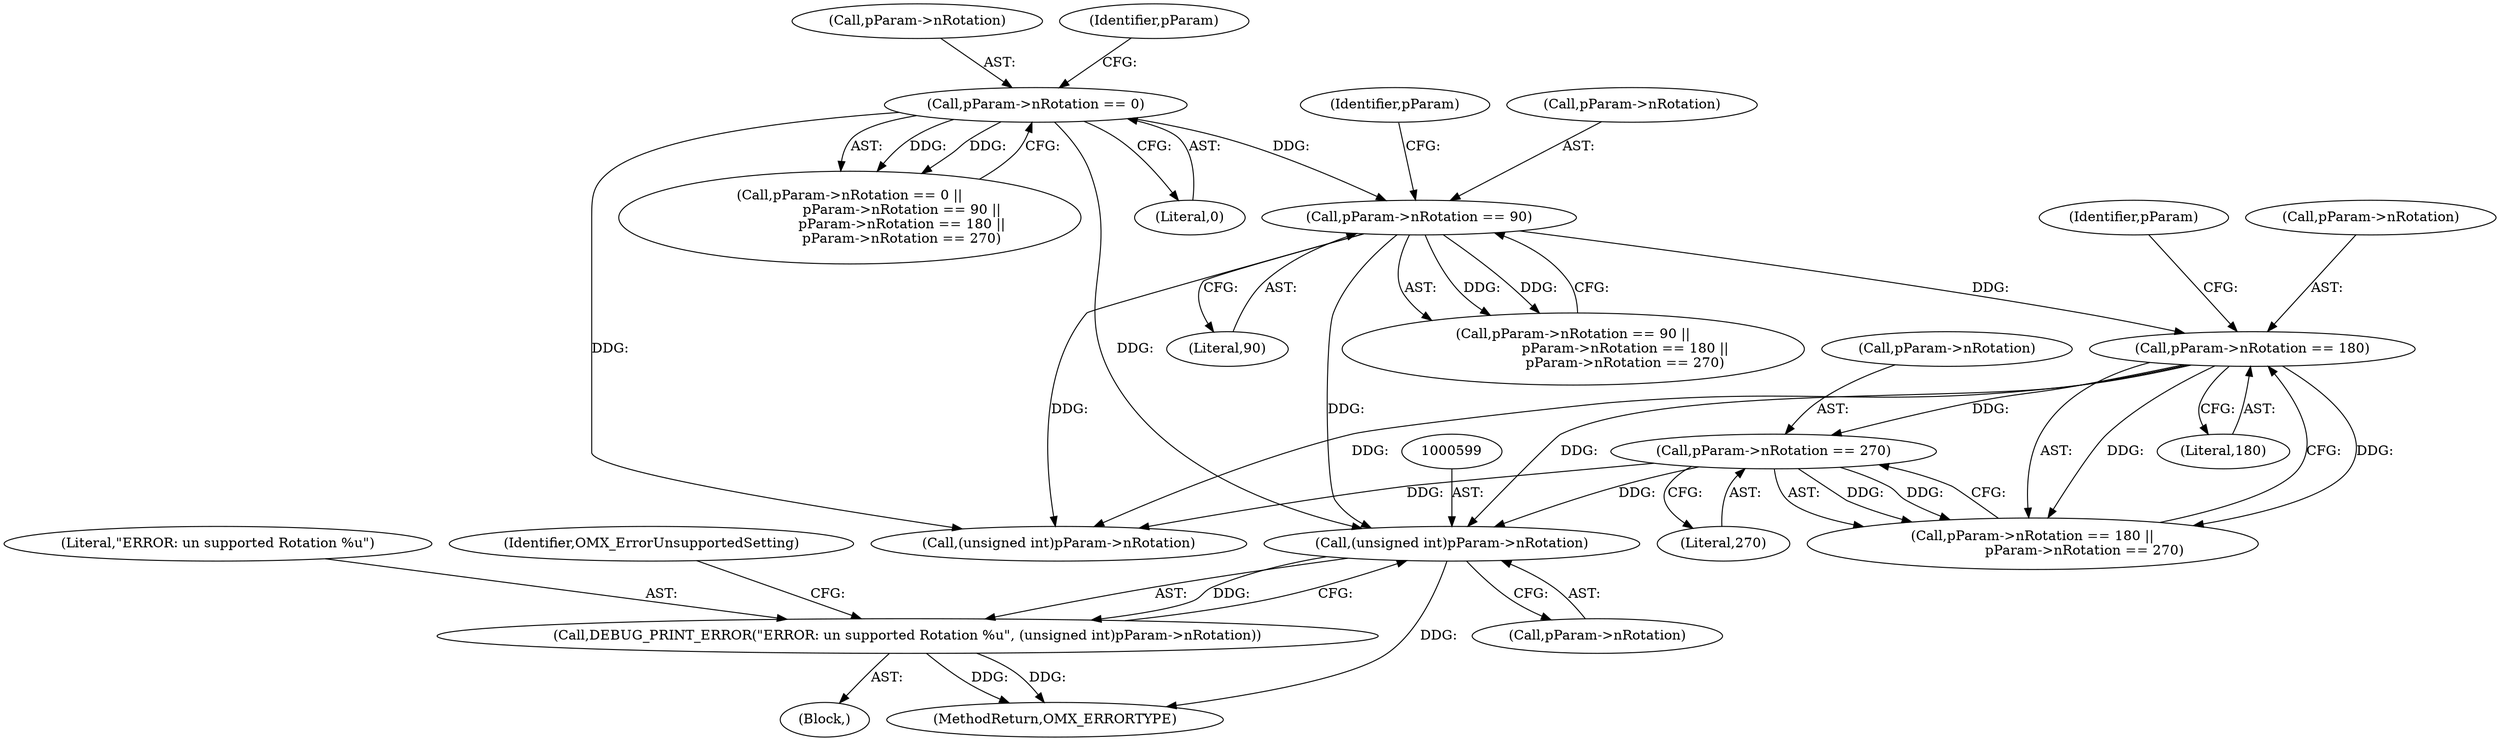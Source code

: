 digraph "0_Android_560ccdb509a7b86186fac0fce1b25bd9a3e6a6e8_6@pointer" {
"1000598" [label="(Call,(unsigned int)pParam->nRotation)"];
"1000570" [label="(Call,pParam->nRotation == 90)"];
"1000564" [label="(Call,pParam->nRotation == 0)"];
"1000576" [label="(Call,pParam->nRotation == 180)"];
"1000581" [label="(Call,pParam->nRotation == 270)"];
"1000596" [label="(Call,DEBUG_PRINT_ERROR(\"ERROR: un supported Rotation %u\", (unsigned int)pParam->nRotation))"];
"1000982" [label="(MethodReturn,OMX_ERRORTYPE)"];
"1000600" [label="(Call,pParam->nRotation)"];
"1000597" [label="(Literal,\"ERROR: un supported Rotation %u\")"];
"1000563" [label="(Call,pParam->nRotation == 0 ||\n                        pParam->nRotation == 90 ||\n                        pParam->nRotation == 180 ||\n                        pParam->nRotation == 270)"];
"1000565" [label="(Call,pParam->nRotation)"];
"1000583" [label="(Identifier,pParam)"];
"1000569" [label="(Call,pParam->nRotation == 90 ||\n                        pParam->nRotation == 180 ||\n                        pParam->nRotation == 270)"];
"1000574" [label="(Literal,90)"];
"1000589" [label="(Call,(unsigned int)pParam->nRotation)"];
"1000604" [label="(Identifier,OMX_ErrorUnsupportedSetting)"];
"1000582" [label="(Call,pParam->nRotation)"];
"1000585" [label="(Literal,270)"];
"1000580" [label="(Literal,180)"];
"1000598" [label="(Call,(unsigned int)pParam->nRotation)"];
"1000575" [label="(Call,pParam->nRotation == 180 ||\n                        pParam->nRotation == 270)"];
"1000571" [label="(Call,pParam->nRotation)"];
"1000568" [label="(Literal,0)"];
"1000577" [label="(Call,pParam->nRotation)"];
"1000572" [label="(Identifier,pParam)"];
"1000578" [label="(Identifier,pParam)"];
"1000596" [label="(Call,DEBUG_PRINT_ERROR(\"ERROR: un supported Rotation %u\", (unsigned int)pParam->nRotation))"];
"1000581" [label="(Call,pParam->nRotation == 270)"];
"1000576" [label="(Call,pParam->nRotation == 180)"];
"1000564" [label="(Call,pParam->nRotation == 0)"];
"1000595" [label="(Block,)"];
"1000570" [label="(Call,pParam->nRotation == 90)"];
"1000598" -> "1000596"  [label="AST: "];
"1000598" -> "1000600"  [label="CFG: "];
"1000599" -> "1000598"  [label="AST: "];
"1000600" -> "1000598"  [label="AST: "];
"1000596" -> "1000598"  [label="CFG: "];
"1000598" -> "1000982"  [label="DDG: "];
"1000598" -> "1000596"  [label="DDG: "];
"1000570" -> "1000598"  [label="DDG: "];
"1000576" -> "1000598"  [label="DDG: "];
"1000564" -> "1000598"  [label="DDG: "];
"1000581" -> "1000598"  [label="DDG: "];
"1000570" -> "1000569"  [label="AST: "];
"1000570" -> "1000574"  [label="CFG: "];
"1000571" -> "1000570"  [label="AST: "];
"1000574" -> "1000570"  [label="AST: "];
"1000578" -> "1000570"  [label="CFG: "];
"1000569" -> "1000570"  [label="CFG: "];
"1000570" -> "1000569"  [label="DDG: "];
"1000570" -> "1000569"  [label="DDG: "];
"1000564" -> "1000570"  [label="DDG: "];
"1000570" -> "1000576"  [label="DDG: "];
"1000570" -> "1000589"  [label="DDG: "];
"1000564" -> "1000563"  [label="AST: "];
"1000564" -> "1000568"  [label="CFG: "];
"1000565" -> "1000564"  [label="AST: "];
"1000568" -> "1000564"  [label="AST: "];
"1000572" -> "1000564"  [label="CFG: "];
"1000563" -> "1000564"  [label="CFG: "];
"1000564" -> "1000563"  [label="DDG: "];
"1000564" -> "1000563"  [label="DDG: "];
"1000564" -> "1000589"  [label="DDG: "];
"1000576" -> "1000575"  [label="AST: "];
"1000576" -> "1000580"  [label="CFG: "];
"1000577" -> "1000576"  [label="AST: "];
"1000580" -> "1000576"  [label="AST: "];
"1000583" -> "1000576"  [label="CFG: "];
"1000575" -> "1000576"  [label="CFG: "];
"1000576" -> "1000575"  [label="DDG: "];
"1000576" -> "1000575"  [label="DDG: "];
"1000576" -> "1000581"  [label="DDG: "];
"1000576" -> "1000589"  [label="DDG: "];
"1000581" -> "1000575"  [label="AST: "];
"1000581" -> "1000585"  [label="CFG: "];
"1000582" -> "1000581"  [label="AST: "];
"1000585" -> "1000581"  [label="AST: "];
"1000575" -> "1000581"  [label="CFG: "];
"1000581" -> "1000575"  [label="DDG: "];
"1000581" -> "1000575"  [label="DDG: "];
"1000581" -> "1000589"  [label="DDG: "];
"1000596" -> "1000595"  [label="AST: "];
"1000597" -> "1000596"  [label="AST: "];
"1000604" -> "1000596"  [label="CFG: "];
"1000596" -> "1000982"  [label="DDG: "];
"1000596" -> "1000982"  [label="DDG: "];
}
